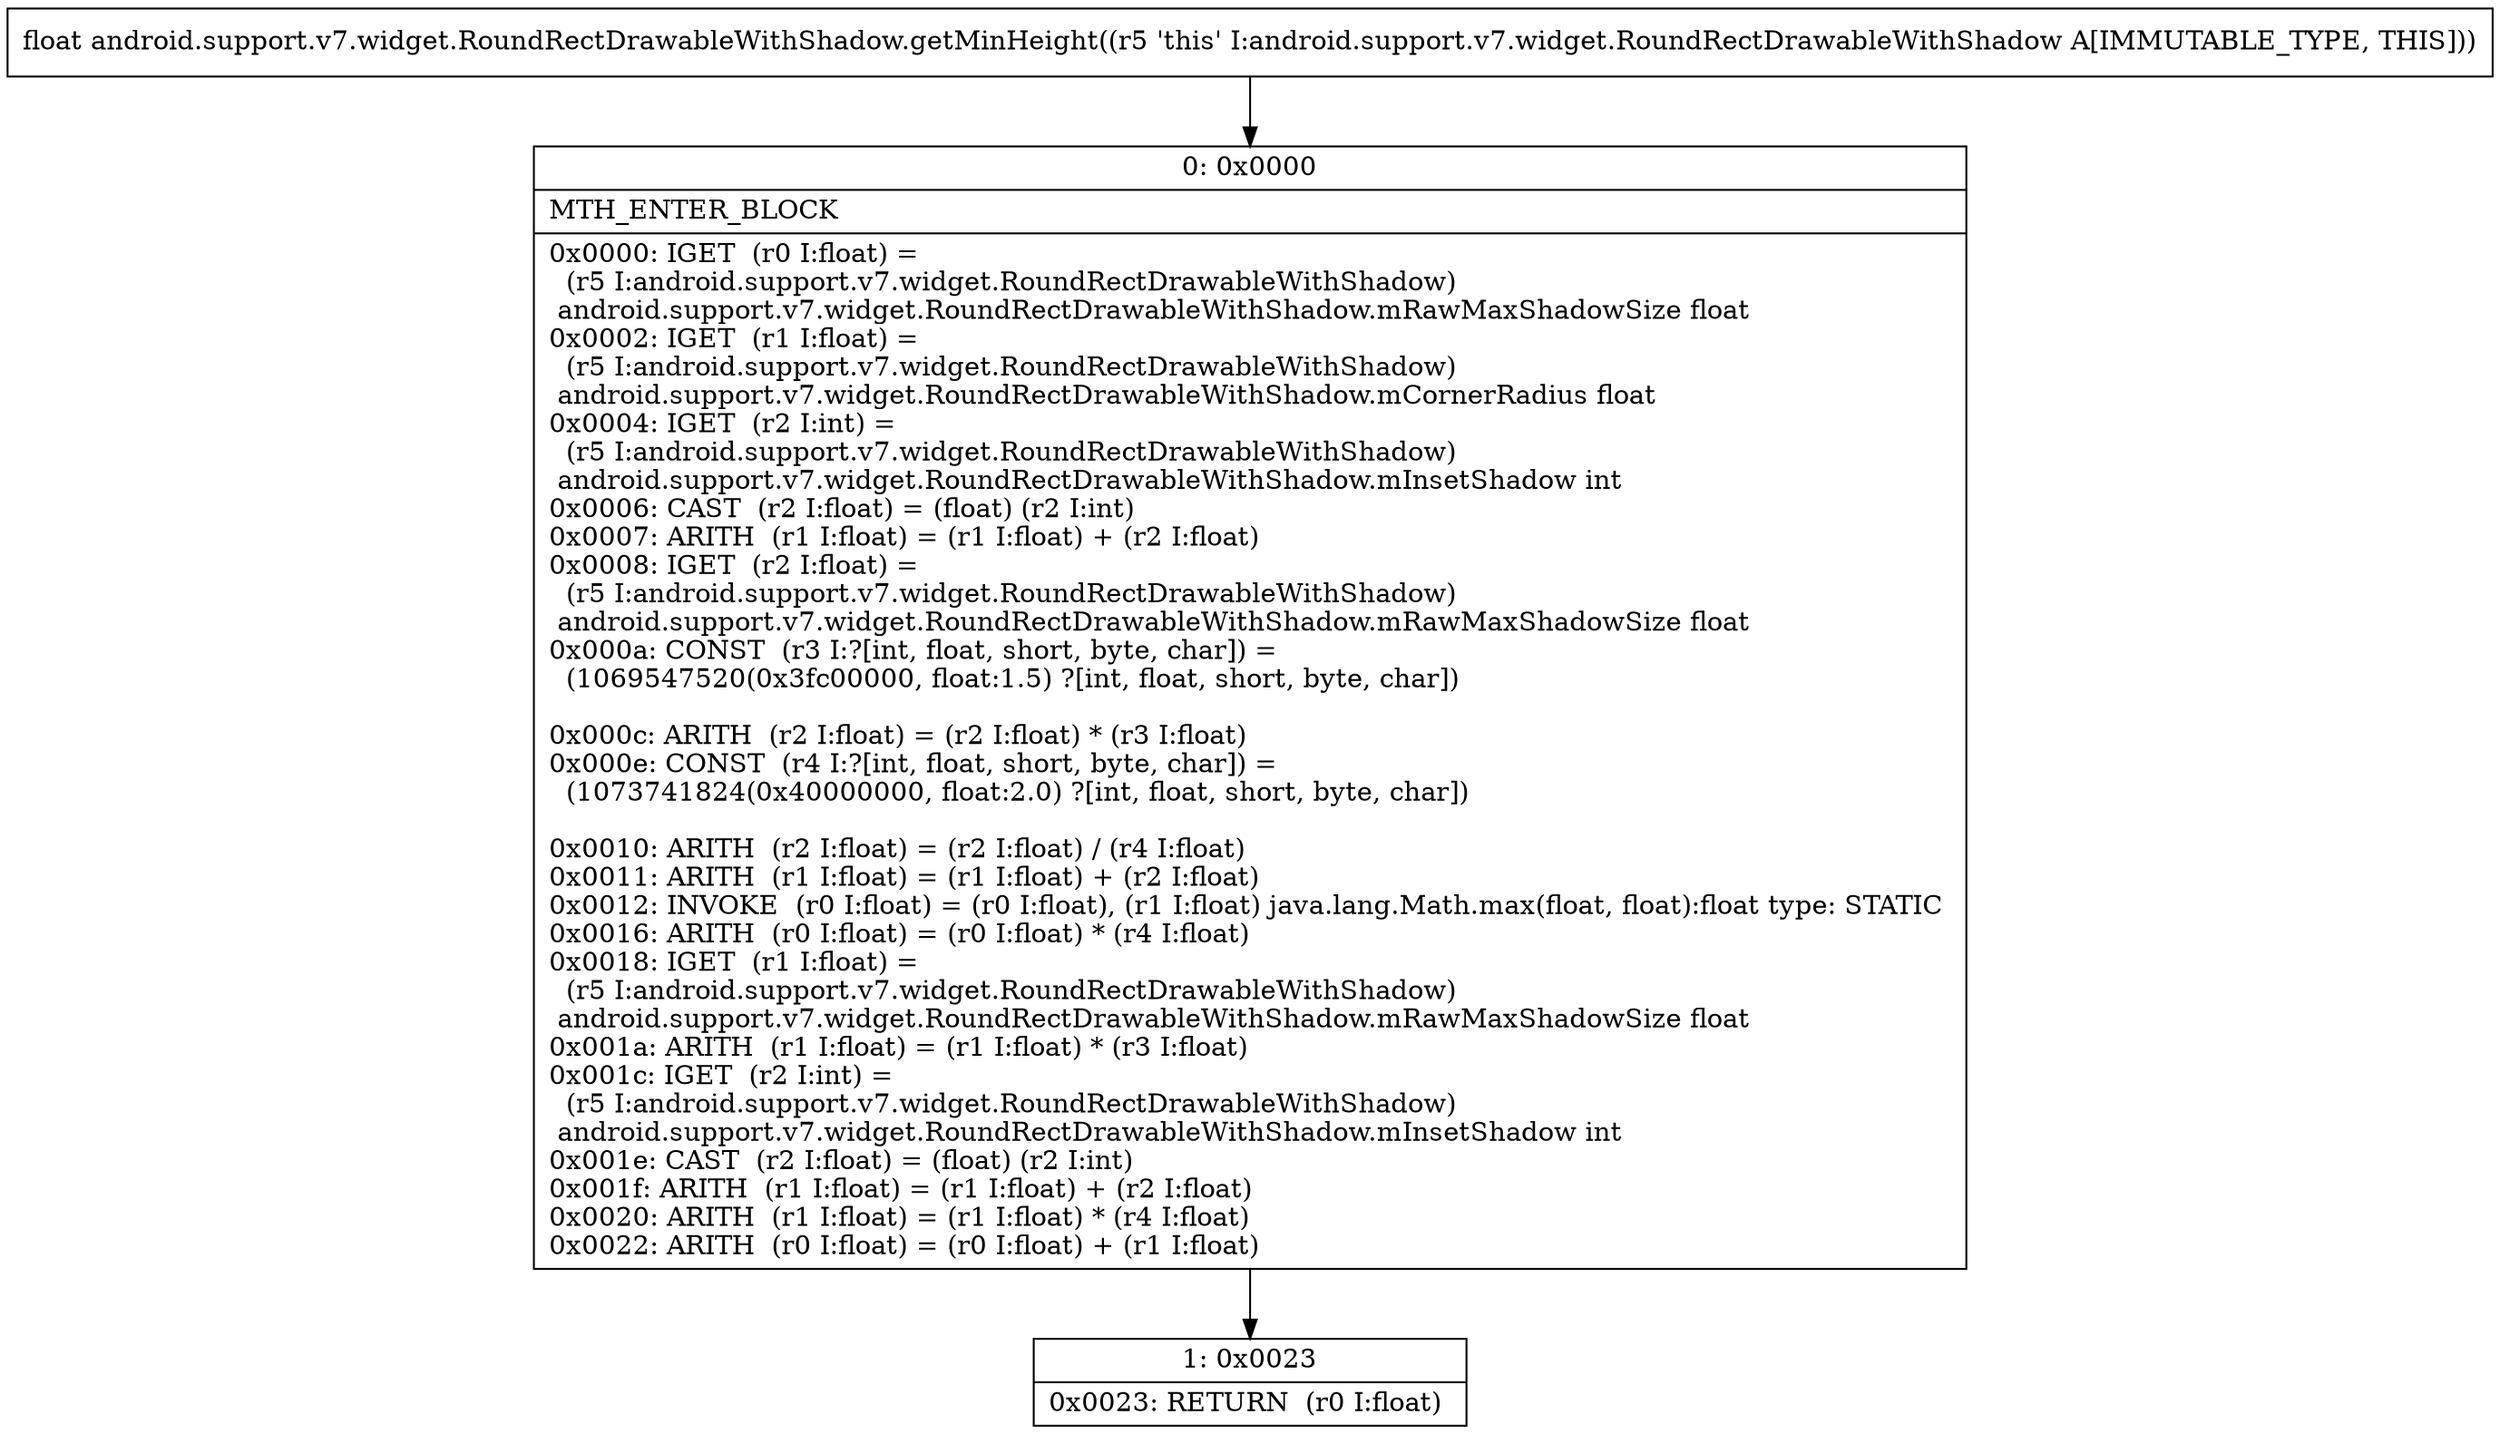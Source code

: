digraph "CFG forandroid.support.v7.widget.RoundRectDrawableWithShadow.getMinHeight()F" {
Node_0 [shape=record,label="{0\:\ 0x0000|MTH_ENTER_BLOCK\l|0x0000: IGET  (r0 I:float) = \l  (r5 I:android.support.v7.widget.RoundRectDrawableWithShadow)\l android.support.v7.widget.RoundRectDrawableWithShadow.mRawMaxShadowSize float \l0x0002: IGET  (r1 I:float) = \l  (r5 I:android.support.v7.widget.RoundRectDrawableWithShadow)\l android.support.v7.widget.RoundRectDrawableWithShadow.mCornerRadius float \l0x0004: IGET  (r2 I:int) = \l  (r5 I:android.support.v7.widget.RoundRectDrawableWithShadow)\l android.support.v7.widget.RoundRectDrawableWithShadow.mInsetShadow int \l0x0006: CAST  (r2 I:float) = (float) (r2 I:int) \l0x0007: ARITH  (r1 I:float) = (r1 I:float) + (r2 I:float) \l0x0008: IGET  (r2 I:float) = \l  (r5 I:android.support.v7.widget.RoundRectDrawableWithShadow)\l android.support.v7.widget.RoundRectDrawableWithShadow.mRawMaxShadowSize float \l0x000a: CONST  (r3 I:?[int, float, short, byte, char]) = \l  (1069547520(0x3fc00000, float:1.5) ?[int, float, short, byte, char])\l \l0x000c: ARITH  (r2 I:float) = (r2 I:float) * (r3 I:float) \l0x000e: CONST  (r4 I:?[int, float, short, byte, char]) = \l  (1073741824(0x40000000, float:2.0) ?[int, float, short, byte, char])\l \l0x0010: ARITH  (r2 I:float) = (r2 I:float) \/ (r4 I:float) \l0x0011: ARITH  (r1 I:float) = (r1 I:float) + (r2 I:float) \l0x0012: INVOKE  (r0 I:float) = (r0 I:float), (r1 I:float) java.lang.Math.max(float, float):float type: STATIC \l0x0016: ARITH  (r0 I:float) = (r0 I:float) * (r4 I:float) \l0x0018: IGET  (r1 I:float) = \l  (r5 I:android.support.v7.widget.RoundRectDrawableWithShadow)\l android.support.v7.widget.RoundRectDrawableWithShadow.mRawMaxShadowSize float \l0x001a: ARITH  (r1 I:float) = (r1 I:float) * (r3 I:float) \l0x001c: IGET  (r2 I:int) = \l  (r5 I:android.support.v7.widget.RoundRectDrawableWithShadow)\l android.support.v7.widget.RoundRectDrawableWithShadow.mInsetShadow int \l0x001e: CAST  (r2 I:float) = (float) (r2 I:int) \l0x001f: ARITH  (r1 I:float) = (r1 I:float) + (r2 I:float) \l0x0020: ARITH  (r1 I:float) = (r1 I:float) * (r4 I:float) \l0x0022: ARITH  (r0 I:float) = (r0 I:float) + (r1 I:float) \l}"];
Node_1 [shape=record,label="{1\:\ 0x0023|0x0023: RETURN  (r0 I:float) \l}"];
MethodNode[shape=record,label="{float android.support.v7.widget.RoundRectDrawableWithShadow.getMinHeight((r5 'this' I:android.support.v7.widget.RoundRectDrawableWithShadow A[IMMUTABLE_TYPE, THIS])) }"];
MethodNode -> Node_0;
Node_0 -> Node_1;
}

